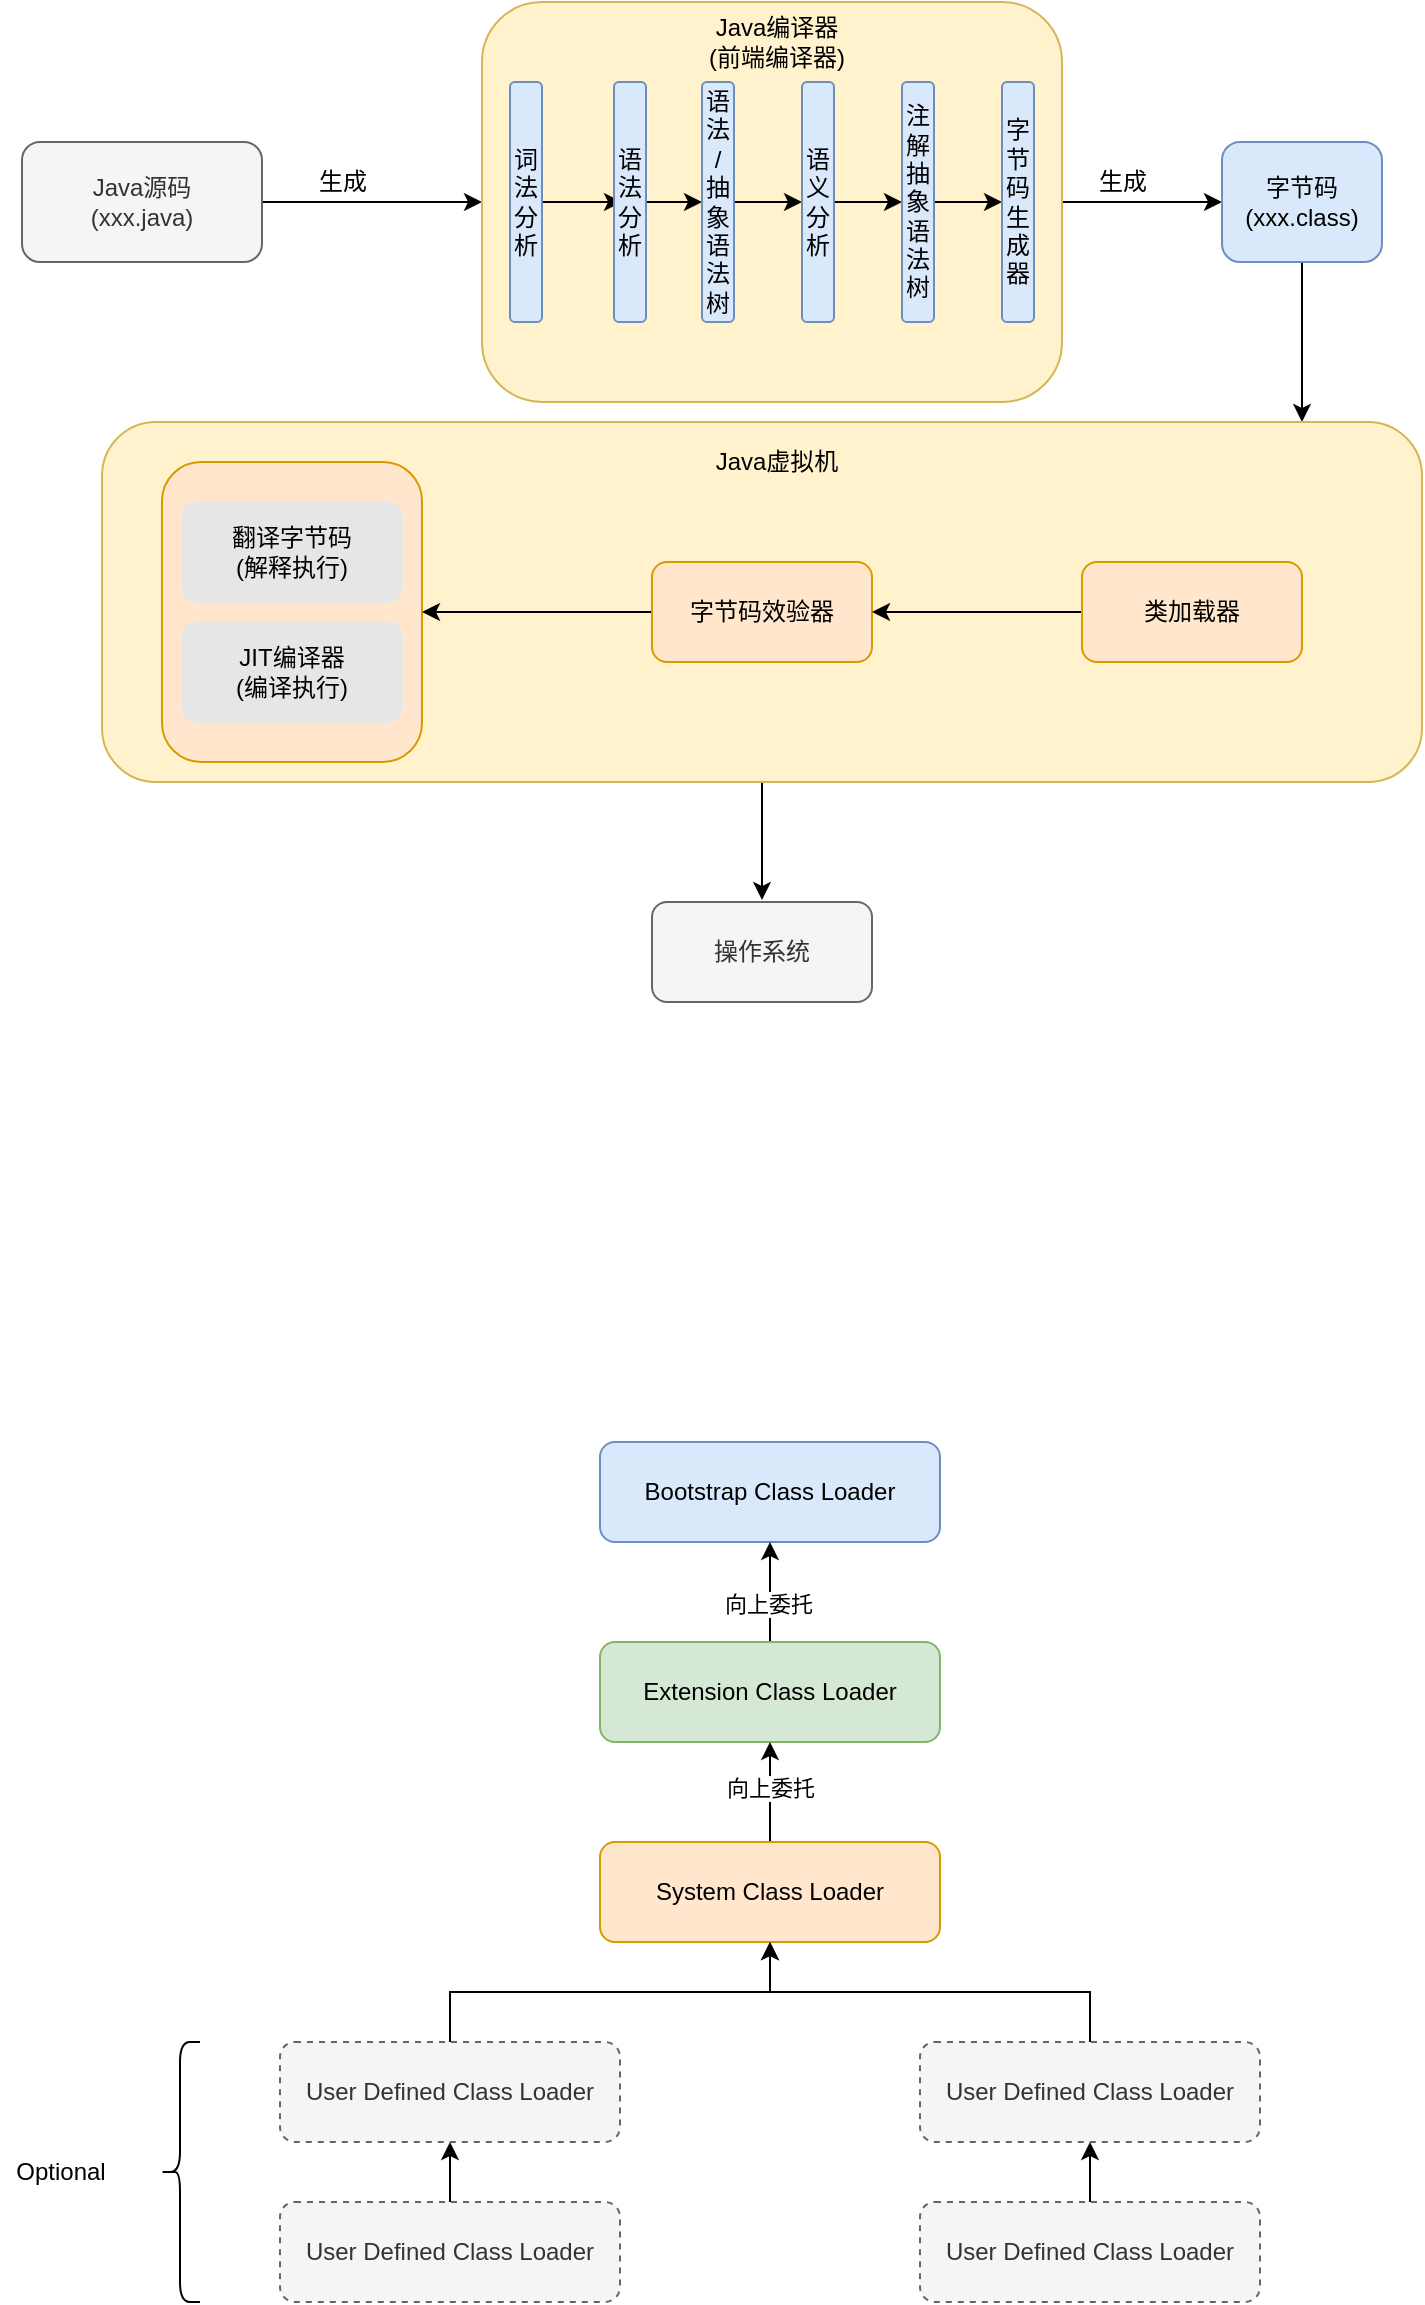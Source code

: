 <mxfile version="13.6.2" type="device"><diagram id="9GLN5a4oDUQpJufCX35j" name="第 1 页"><mxGraphModel dx="2124" dy="1265" grid="1" gridSize="10" guides="1" tooltips="1" connect="1" arrows="1" fold="1" page="1" pageScale="1" pageWidth="2339" pageHeight="3300" math="0" shadow="0"><root><mxCell id="0"/><mxCell id="1" parent="0"/><mxCell id="3t_8QGuJhWMtlrm0vyj_-3" value="" style="edgeStyle=orthogonalEdgeStyle;rounded=0;orthogonalLoop=1;jettySize=auto;html=1;" parent="1" source="3t_8QGuJhWMtlrm0vyj_-1" target="3t_8QGuJhWMtlrm0vyj_-2" edge="1"><mxGeometry relative="1" as="geometry"/></mxCell><mxCell id="3t_8QGuJhWMtlrm0vyj_-1" value="Java源码&lt;br&gt;(xxx.java)" style="rounded=1;whiteSpace=wrap;html=1;fillColor=#f5f5f5;strokeColor=#666666;fontColor=#333333;" parent="1" vertex="1"><mxGeometry x="110" y="190" width="120" height="60" as="geometry"/></mxCell><mxCell id="3t_8QGuJhWMtlrm0vyj_-20" value="" style="edgeStyle=orthogonalEdgeStyle;rounded=0;orthogonalLoop=1;jettySize=auto;html=1;" parent="1" source="3t_8QGuJhWMtlrm0vyj_-2" target="3t_8QGuJhWMtlrm0vyj_-19" edge="1"><mxGeometry relative="1" as="geometry"/></mxCell><mxCell id="3t_8QGuJhWMtlrm0vyj_-2" value="" style="whiteSpace=wrap;html=1;rounded=1;fillColor=#fff2cc;strokeColor=#d6b656;" parent="1" vertex="1"><mxGeometry x="340" y="120" width="290" height="200" as="geometry"/></mxCell><mxCell id="3t_8QGuJhWMtlrm0vyj_-4" value="生成" style="text;html=1;align=center;verticalAlign=middle;resizable=0;points=[];autosize=1;" parent="1" vertex="1"><mxGeometry x="250" y="200" width="40" height="20" as="geometry"/></mxCell><mxCell id="3t_8QGuJhWMtlrm0vyj_-7" value="" style="edgeStyle=orthogonalEdgeStyle;rounded=0;orthogonalLoop=1;jettySize=auto;html=1;" parent="1" source="3t_8QGuJhWMtlrm0vyj_-5" edge="1"><mxGeometry relative="1" as="geometry"><mxPoint x="410" y="220" as="targetPoint"/></mxGeometry></mxCell><mxCell id="3t_8QGuJhWMtlrm0vyj_-5" value="词法分析" style="rounded=1;whiteSpace=wrap;html=1;fillColor=#dae8fc;strokeColor=#6c8ebf;" parent="1" vertex="1"><mxGeometry x="354" y="160" width="16" height="120" as="geometry"/></mxCell><mxCell id="3t_8QGuJhWMtlrm0vyj_-9" value="" style="edgeStyle=orthogonalEdgeStyle;rounded=0;orthogonalLoop=1;jettySize=auto;html=1;" parent="1" source="3t_8QGuJhWMtlrm0vyj_-6" target="3t_8QGuJhWMtlrm0vyj_-8" edge="1"><mxGeometry relative="1" as="geometry"/></mxCell><mxCell id="3t_8QGuJhWMtlrm0vyj_-6" value="语法分析" style="rounded=1;whiteSpace=wrap;html=1;fillColor=#dae8fc;strokeColor=#6c8ebf;" parent="1" vertex="1"><mxGeometry x="406" y="160" width="16" height="120" as="geometry"/></mxCell><mxCell id="3t_8QGuJhWMtlrm0vyj_-11" value="" style="edgeStyle=orthogonalEdgeStyle;rounded=0;orthogonalLoop=1;jettySize=auto;html=1;" parent="1" source="3t_8QGuJhWMtlrm0vyj_-8" target="3t_8QGuJhWMtlrm0vyj_-10" edge="1"><mxGeometry relative="1" as="geometry"/></mxCell><mxCell id="3t_8QGuJhWMtlrm0vyj_-8" value="语法&lt;br&gt;/抽象语法树" style="rounded=1;whiteSpace=wrap;html=1;fillColor=#dae8fc;strokeColor=#6c8ebf;" parent="1" vertex="1"><mxGeometry x="450" y="160" width="16" height="120" as="geometry"/></mxCell><mxCell id="3t_8QGuJhWMtlrm0vyj_-13" value="" style="edgeStyle=orthogonalEdgeStyle;rounded=0;orthogonalLoop=1;jettySize=auto;html=1;" parent="1" source="3t_8QGuJhWMtlrm0vyj_-10" target="3t_8QGuJhWMtlrm0vyj_-12" edge="1"><mxGeometry relative="1" as="geometry"/></mxCell><mxCell id="3t_8QGuJhWMtlrm0vyj_-10" value="语义分析" style="rounded=1;whiteSpace=wrap;html=1;fillColor=#dae8fc;strokeColor=#6c8ebf;" parent="1" vertex="1"><mxGeometry x="500" y="160" width="16" height="120" as="geometry"/></mxCell><mxCell id="3t_8QGuJhWMtlrm0vyj_-15" value="" style="edgeStyle=orthogonalEdgeStyle;rounded=0;orthogonalLoop=1;jettySize=auto;html=1;" parent="1" source="3t_8QGuJhWMtlrm0vyj_-12" target="3t_8QGuJhWMtlrm0vyj_-14" edge="1"><mxGeometry relative="1" as="geometry"/></mxCell><mxCell id="3t_8QGuJhWMtlrm0vyj_-12" value="注解抽象语法树" style="rounded=1;whiteSpace=wrap;html=1;fillColor=#dae8fc;strokeColor=#6c8ebf;" parent="1" vertex="1"><mxGeometry x="550" y="160" width="16" height="120" as="geometry"/></mxCell><mxCell id="3t_8QGuJhWMtlrm0vyj_-14" value="字节码生成器" style="rounded=1;whiteSpace=wrap;html=1;fillColor=#dae8fc;strokeColor=#6c8ebf;" parent="1" vertex="1"><mxGeometry x="600" y="160" width="16" height="120" as="geometry"/></mxCell><mxCell id="3t_8QGuJhWMtlrm0vyj_-18" value="Java编译器&lt;br&gt;(前端编译器)" style="text;html=1;strokeColor=none;fillColor=none;align=center;verticalAlign=middle;whiteSpace=wrap;rounded=0;" parent="1" vertex="1"><mxGeometry x="450" y="130" width="75" height="20" as="geometry"/></mxCell><mxCell id="3t_8QGuJhWMtlrm0vyj_-24" value="" style="edgeStyle=orthogonalEdgeStyle;rounded=0;orthogonalLoop=1;jettySize=auto;html=1;" parent="1" source="3t_8QGuJhWMtlrm0vyj_-19" target="3t_8QGuJhWMtlrm0vyj_-23" edge="1"><mxGeometry relative="1" as="geometry"><Array as="points"><mxPoint x="750" y="320"/><mxPoint x="750" y="320"/></Array></mxGeometry></mxCell><mxCell id="3t_8QGuJhWMtlrm0vyj_-19" value="字节码&lt;br&gt;(xxx.class)" style="whiteSpace=wrap;html=1;rounded=1;fillColor=#dae8fc;strokeColor=#6c8ebf;" parent="1" vertex="1"><mxGeometry x="710" y="190" width="80" height="60" as="geometry"/></mxCell><mxCell id="3t_8QGuJhWMtlrm0vyj_-22" value="生成" style="text;html=1;align=center;verticalAlign=middle;resizable=0;points=[];autosize=1;" parent="1" vertex="1"><mxGeometry x="640" y="200" width="40" height="20" as="geometry"/></mxCell><mxCell id="3t_8QGuJhWMtlrm0vyj_-33" style="edgeStyle=orthogonalEdgeStyle;rounded=0;orthogonalLoop=1;jettySize=auto;html=1;" parent="1" source="3t_8QGuJhWMtlrm0vyj_-23" edge="1"><mxGeometry relative="1" as="geometry"><mxPoint x="480" y="569" as="targetPoint"/><Array as="points"/></mxGeometry></mxCell><mxCell id="3t_8QGuJhWMtlrm0vyj_-23" value="" style="whiteSpace=wrap;html=1;rounded=1;fillColor=#fff2cc;strokeColor=#d6b656;" parent="1" vertex="1"><mxGeometry x="150" y="330" width="660" height="180" as="geometry"/></mxCell><mxCell id="3t_8QGuJhWMtlrm0vyj_-25" value="" style="rounded=1;whiteSpace=wrap;html=1;fillColor=#ffe6cc;strokeColor=#d79b00;" parent="1" vertex="1"><mxGeometry x="180" y="350" width="130" height="150" as="geometry"/></mxCell><mxCell id="3t_8QGuJhWMtlrm0vyj_-26" value="翻译字节码&lt;br&gt;(解释执行)" style="rounded=1;whiteSpace=wrap;html=1;strokeColor=#E6E6E6;fillColor=#E6E6E6;" parent="1" vertex="1"><mxGeometry x="190" y="370" width="110" height="50" as="geometry"/></mxCell><mxCell id="3t_8QGuJhWMtlrm0vyj_-27" value="JIT编译器&lt;br&gt;(编译执行)" style="rounded=1;whiteSpace=wrap;html=1;fillColor=#E6E6E6;strokeColor=#E6E6E6;" parent="1" vertex="1"><mxGeometry x="190" y="430" width="110" height="50" as="geometry"/></mxCell><mxCell id="3t_8QGuJhWMtlrm0vyj_-29" value="" style="edgeStyle=orthogonalEdgeStyle;rounded=0;orthogonalLoop=1;jettySize=auto;html=1;" parent="1" source="3t_8QGuJhWMtlrm0vyj_-28" target="3t_8QGuJhWMtlrm0vyj_-25" edge="1"><mxGeometry relative="1" as="geometry"/></mxCell><mxCell id="3t_8QGuJhWMtlrm0vyj_-28" value="字节码效验器" style="rounded=1;whiteSpace=wrap;html=1;fillColor=#ffe6cc;strokeColor=#d79b00;" parent="1" vertex="1"><mxGeometry x="425" y="400" width="110" height="50" as="geometry"/></mxCell><mxCell id="3t_8QGuJhWMtlrm0vyj_-31" value="" style="edgeStyle=orthogonalEdgeStyle;rounded=0;orthogonalLoop=1;jettySize=auto;html=1;" parent="1" source="3t_8QGuJhWMtlrm0vyj_-30" target="3t_8QGuJhWMtlrm0vyj_-28" edge="1"><mxGeometry relative="1" as="geometry"/></mxCell><mxCell id="3t_8QGuJhWMtlrm0vyj_-30" value="类加载器" style="rounded=1;whiteSpace=wrap;html=1;fillColor=#ffe6cc;strokeColor=#d79b00;" parent="1" vertex="1"><mxGeometry x="640" y="400" width="110" height="50" as="geometry"/></mxCell><mxCell id="3t_8QGuJhWMtlrm0vyj_-32" value="操作系统" style="rounded=1;whiteSpace=wrap;html=1;fillColor=#f5f5f5;strokeColor=#666666;fontColor=#333333;" parent="1" vertex="1"><mxGeometry x="425" y="570" width="110" height="50" as="geometry"/></mxCell><mxCell id="3t_8QGuJhWMtlrm0vyj_-34" value="Java虚拟机" style="text;html=1;strokeColor=none;fillColor=none;align=center;verticalAlign=middle;whiteSpace=wrap;rounded=0;" parent="1" vertex="1"><mxGeometry x="450" y="340" width="75" height="20" as="geometry"/></mxCell><mxCell id="s5BJqbAJmr19twEL692O-1" value="Bootstrap Class Loader" style="rounded=1;whiteSpace=wrap;html=1;fillColor=#dae8fc;strokeColor=#6c8ebf;" parent="1" vertex="1"><mxGeometry x="399" y="840" width="170" height="50" as="geometry"/></mxCell><mxCell id="s5BJqbAJmr19twEL692O-9" style="edgeStyle=orthogonalEdgeStyle;rounded=0;orthogonalLoop=1;jettySize=auto;html=1;exitX=0.5;exitY=0;exitDx=0;exitDy=0;entryX=0.5;entryY=1;entryDx=0;entryDy=0;" parent="1" source="s5BJqbAJmr19twEL692O-2" target="s5BJqbAJmr19twEL692O-1" edge="1"><mxGeometry relative="1" as="geometry"/></mxCell><mxCell id="s5BJqbAJmr19twEL692O-19" value="向上委托" style="edgeLabel;html=1;align=center;verticalAlign=middle;resizable=0;points=[];" parent="s5BJqbAJmr19twEL692O-9" vertex="1" connectable="0"><mxGeometry x="-0.24" y="1" relative="1" as="geometry"><mxPoint as="offset"/></mxGeometry></mxCell><mxCell id="s5BJqbAJmr19twEL692O-2" value="Extension Class Loader" style="rounded=1;whiteSpace=wrap;html=1;fillColor=#d5e8d4;strokeColor=#82b366;" parent="1" vertex="1"><mxGeometry x="399" y="940" width="170" height="50" as="geometry"/></mxCell><mxCell id="s5BJqbAJmr19twEL692O-10" style="edgeStyle=orthogonalEdgeStyle;rounded=0;orthogonalLoop=1;jettySize=auto;html=1;exitX=0.5;exitY=0;exitDx=0;exitDy=0;entryX=0.5;entryY=1;entryDx=0;entryDy=0;" parent="1" source="s5BJqbAJmr19twEL692O-3" target="s5BJqbAJmr19twEL692O-2" edge="1"><mxGeometry relative="1" as="geometry"/></mxCell><mxCell id="s5BJqbAJmr19twEL692O-18" value="向上委托" style="edgeLabel;html=1;align=center;verticalAlign=middle;resizable=0;points=[];" parent="s5BJqbAJmr19twEL692O-10" vertex="1" connectable="0"><mxGeometry x="0.08" relative="1" as="geometry"><mxPoint as="offset"/></mxGeometry></mxCell><mxCell id="s5BJqbAJmr19twEL692O-3" value="System Class Loader" style="rounded=1;whiteSpace=wrap;html=1;fillColor=#ffe6cc;strokeColor=#d79b00;" parent="1" vertex="1"><mxGeometry x="399" y="1040" width="170" height="50" as="geometry"/></mxCell><mxCell id="s5BJqbAJmr19twEL692O-11" style="edgeStyle=orthogonalEdgeStyle;rounded=0;orthogonalLoop=1;jettySize=auto;html=1;exitX=0.5;exitY=0;exitDx=0;exitDy=0;entryX=0.5;entryY=1;entryDx=0;entryDy=0;" parent="1" source="s5BJqbAJmr19twEL692O-4" target="s5BJqbAJmr19twEL692O-3" edge="1"><mxGeometry relative="1" as="geometry"/></mxCell><mxCell id="s5BJqbAJmr19twEL692O-4" value="User Defined Class Loader" style="rounded=1;whiteSpace=wrap;html=1;dashed=1;fillColor=#f5f5f5;strokeColor=#666666;fontColor=#333333;" parent="1" vertex="1"><mxGeometry x="239" y="1140" width="170" height="50" as="geometry"/></mxCell><mxCell id="s5BJqbAJmr19twEL692O-13" style="edgeStyle=orthogonalEdgeStyle;rounded=0;orthogonalLoop=1;jettySize=auto;html=1;exitX=0.5;exitY=0;exitDx=0;exitDy=0;entryX=0.5;entryY=1;entryDx=0;entryDy=0;" parent="1" source="s5BJqbAJmr19twEL692O-5" target="s5BJqbAJmr19twEL692O-3" edge="1"><mxGeometry relative="1" as="geometry"/></mxCell><mxCell id="s5BJqbAJmr19twEL692O-5" value="User Defined Class Loader" style="rounded=1;whiteSpace=wrap;html=1;dashed=1;fillColor=#f5f5f5;strokeColor=#666666;fontColor=#333333;" parent="1" vertex="1"><mxGeometry x="559" y="1140" width="170" height="50" as="geometry"/></mxCell><mxCell id="s5BJqbAJmr19twEL692O-14" style="edgeStyle=orthogonalEdgeStyle;rounded=0;orthogonalLoop=1;jettySize=auto;html=1;exitX=0.5;exitY=0;exitDx=0;exitDy=0;entryX=0.5;entryY=1;entryDx=0;entryDy=0;" parent="1" source="s5BJqbAJmr19twEL692O-6" target="s5BJqbAJmr19twEL692O-4" edge="1"><mxGeometry relative="1" as="geometry"/></mxCell><mxCell id="s5BJqbAJmr19twEL692O-6" value="User Defined Class Loader" style="rounded=1;whiteSpace=wrap;html=1;dashed=1;fillColor=#f5f5f5;strokeColor=#666666;fontColor=#333333;" parent="1" vertex="1"><mxGeometry x="239" y="1220" width="170" height="50" as="geometry"/></mxCell><mxCell id="s5BJqbAJmr19twEL692O-15" style="edgeStyle=orthogonalEdgeStyle;rounded=0;orthogonalLoop=1;jettySize=auto;html=1;exitX=0.5;exitY=0;exitDx=0;exitDy=0;entryX=0.5;entryY=1;entryDx=0;entryDy=0;" parent="1" source="s5BJqbAJmr19twEL692O-7" target="s5BJqbAJmr19twEL692O-5" edge="1"><mxGeometry relative="1" as="geometry"/></mxCell><mxCell id="s5BJqbAJmr19twEL692O-7" value="User Defined Class Loader" style="rounded=1;whiteSpace=wrap;html=1;dashed=1;fillColor=#f5f5f5;strokeColor=#666666;fontColor=#333333;" parent="1" vertex="1"><mxGeometry x="559" y="1220" width="170" height="50" as="geometry"/></mxCell><mxCell id="s5BJqbAJmr19twEL692O-17" value="Optional" style="text;html=1;align=center;verticalAlign=middle;resizable=0;points=[];autosize=1;" parent="1" vertex="1"><mxGeometry x="99" y="1195" width="60" height="20" as="geometry"/></mxCell><mxCell id="JSmLkzBE2B4KZv3ZC4Vl-1" value="" style="shape=curlyBracket;whiteSpace=wrap;html=1;rounded=1;strokeColor=#000000;fillColor=none;" vertex="1" parent="1"><mxGeometry x="179" y="1140" width="20" height="130" as="geometry"/></mxCell></root></mxGraphModel></diagram></mxfile>